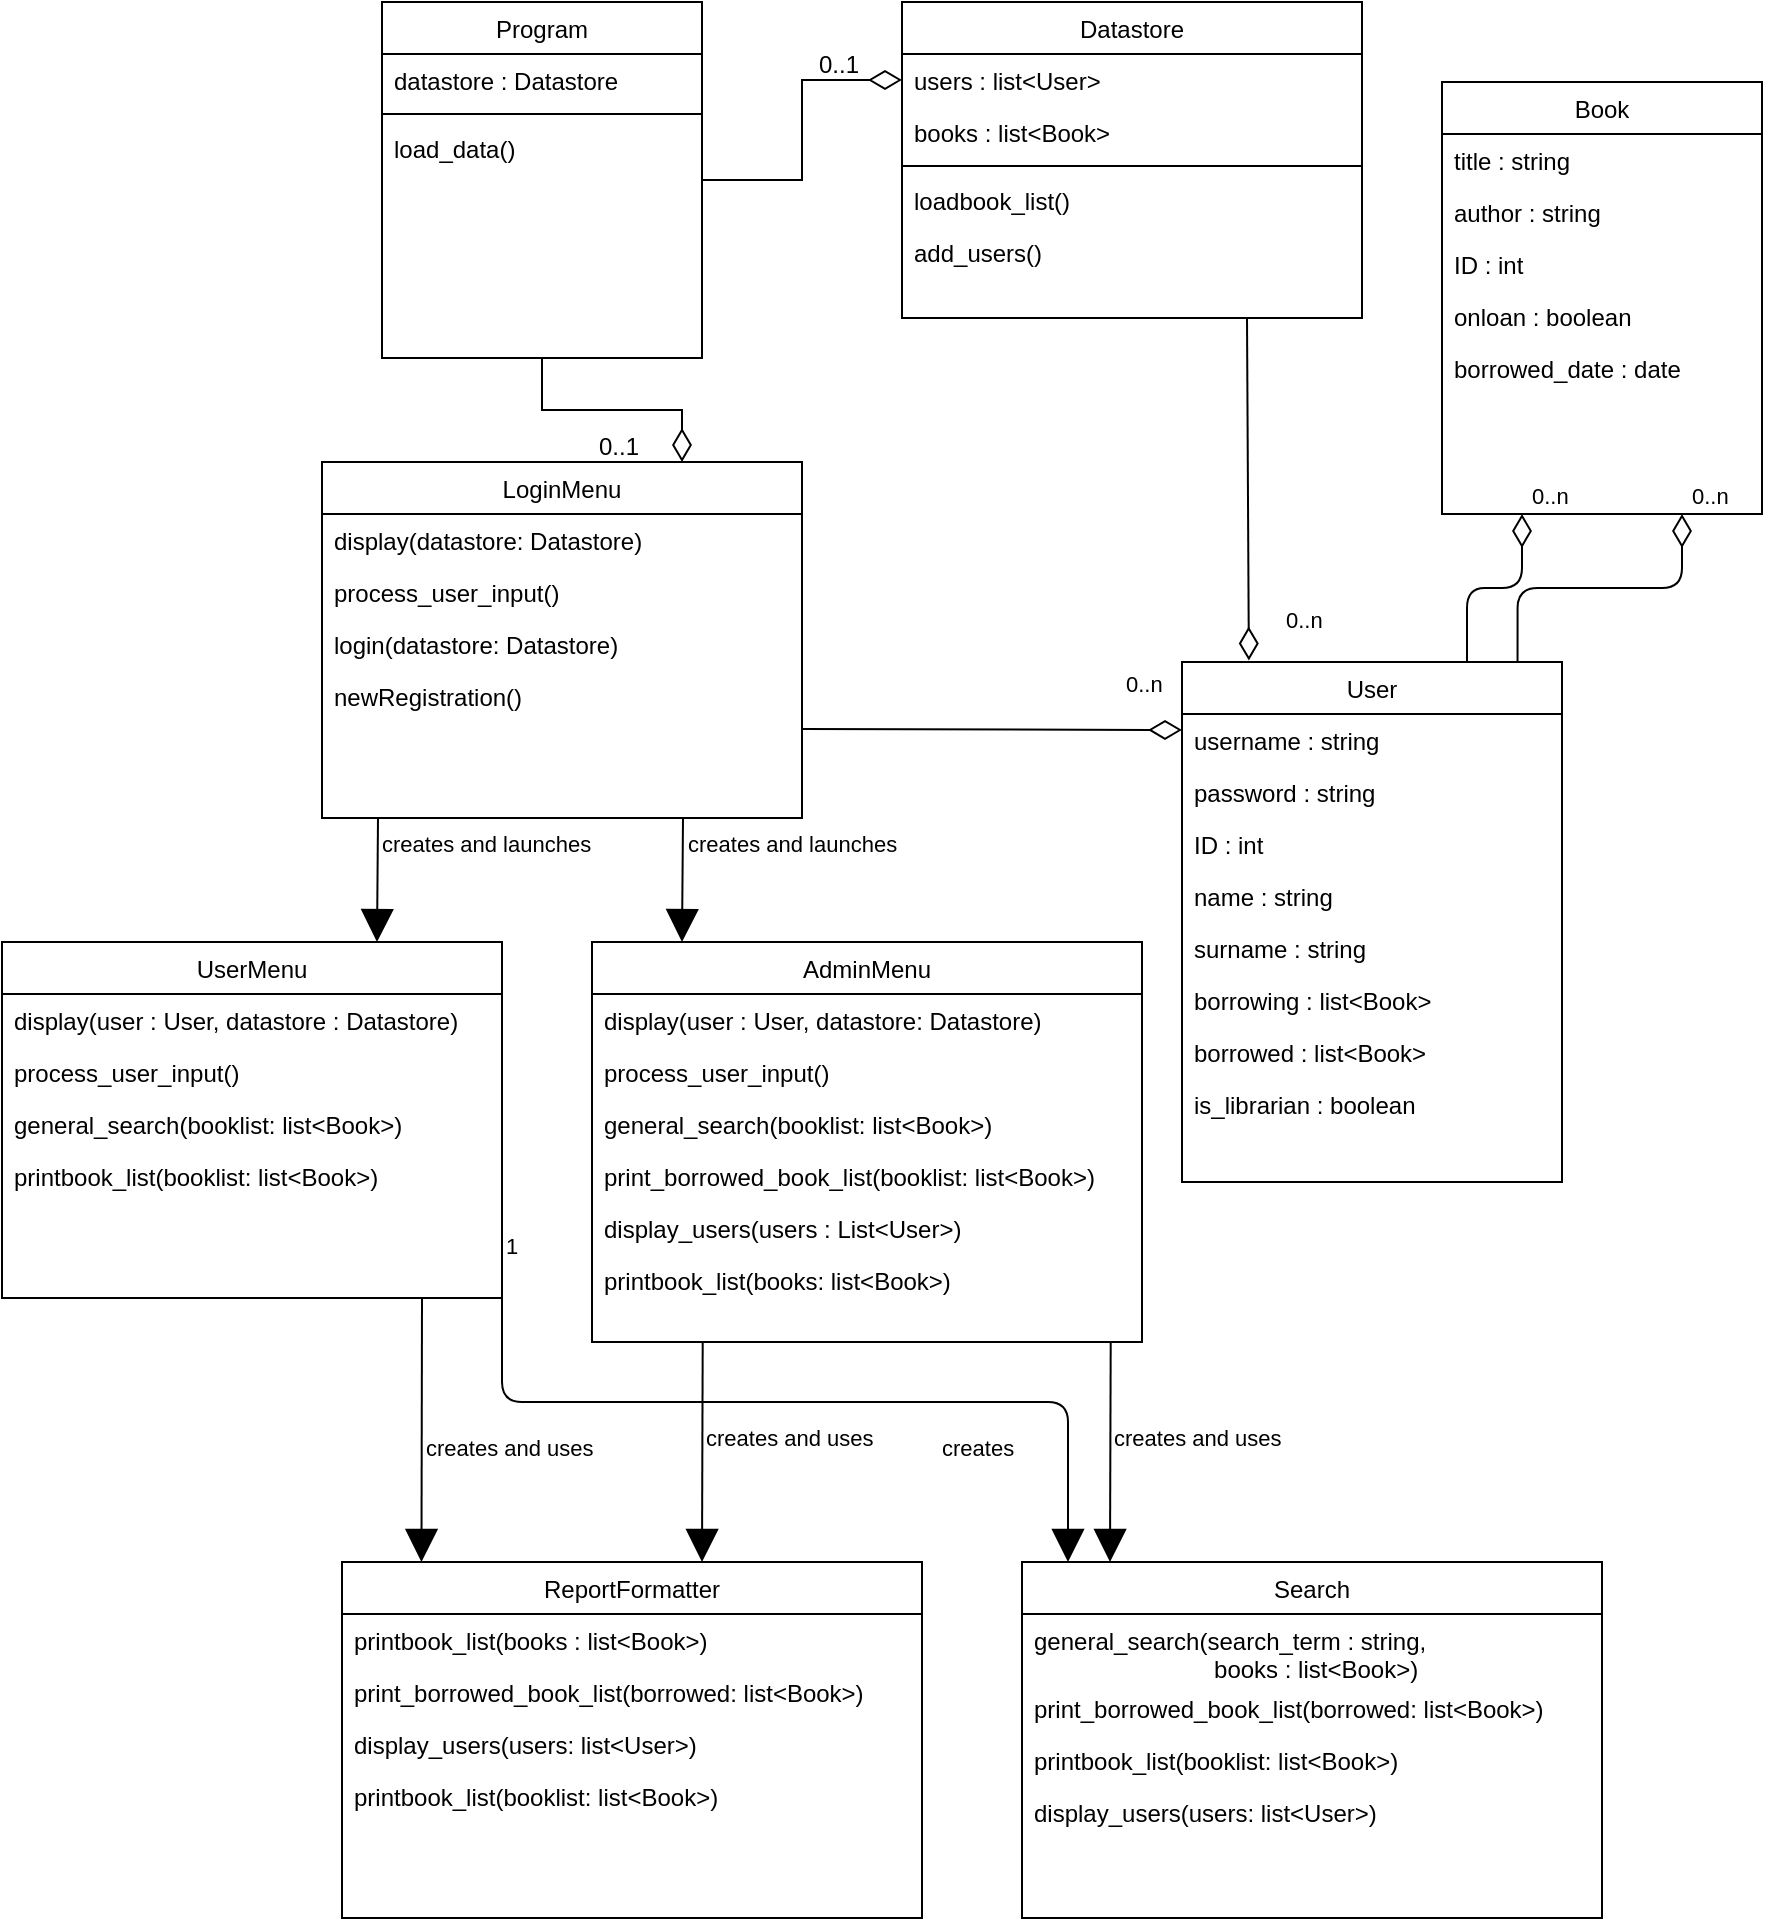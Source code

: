 <mxfile version="14.8.0" type="github">
  <diagram id="C5RBs43oDa-KdzZeNtuy" name="Page-1">
    <mxGraphModel dx="803" dy="487" grid="1" gridSize="10" guides="1" tooltips="1" connect="1" arrows="1" fold="1" page="1" pageScale="1" pageWidth="1169" pageHeight="1654" math="0" shadow="0">
      <root>
        <mxCell id="WIyWlLk6GJQsqaUBKTNV-0" />
        <mxCell id="WIyWlLk6GJQsqaUBKTNV-1" parent="WIyWlLk6GJQsqaUBKTNV-0" />
        <mxCell id="zkfFHV4jXpPFQw0GAbJ--0" value="Program" style="swimlane;fontStyle=0;align=center;verticalAlign=top;childLayout=stackLayout;horizontal=1;startSize=26;horizontalStack=0;resizeParent=1;resizeLast=0;collapsible=1;marginBottom=0;rounded=0;shadow=0;strokeWidth=1;" parent="WIyWlLk6GJQsqaUBKTNV-1" vertex="1">
          <mxGeometry x="220" y="20" width="160" height="178" as="geometry">
            <mxRectangle x="230" y="140" width="160" height="26" as="alternateBounds" />
          </mxGeometry>
        </mxCell>
        <mxCell id="zkfFHV4jXpPFQw0GAbJ--2" value="datastore : Datastore" style="text;align=left;verticalAlign=top;spacingLeft=4;spacingRight=4;overflow=hidden;rotatable=0;points=[[0,0.5],[1,0.5]];portConstraint=eastwest;rounded=0;shadow=0;html=0;" parent="zkfFHV4jXpPFQw0GAbJ--0" vertex="1">
          <mxGeometry y="26" width="160" height="26" as="geometry" />
        </mxCell>
        <mxCell id="zkfFHV4jXpPFQw0GAbJ--4" value="" style="line;html=1;strokeWidth=1;align=left;verticalAlign=middle;spacingTop=-1;spacingLeft=3;spacingRight=3;rotatable=0;labelPosition=right;points=[];portConstraint=eastwest;" parent="zkfFHV4jXpPFQw0GAbJ--0" vertex="1">
          <mxGeometry y="52" width="160" height="8" as="geometry" />
        </mxCell>
        <mxCell id="zkfFHV4jXpPFQw0GAbJ--5" value="load_data()" style="text;align=left;verticalAlign=top;spacingLeft=4;spacingRight=4;overflow=hidden;rotatable=0;points=[[0,0.5],[1,0.5]];portConstraint=eastwest;" parent="zkfFHV4jXpPFQw0GAbJ--0" vertex="1">
          <mxGeometry y="60" width="160" height="26" as="geometry" />
        </mxCell>
        <mxCell id="zkfFHV4jXpPFQw0GAbJ--6" value="User" style="swimlane;fontStyle=0;align=center;verticalAlign=top;childLayout=stackLayout;horizontal=1;startSize=26;horizontalStack=0;resizeParent=1;resizeLast=0;collapsible=1;marginBottom=0;rounded=0;shadow=0;strokeWidth=1;" parent="WIyWlLk6GJQsqaUBKTNV-1" vertex="1">
          <mxGeometry x="620" y="350" width="190" height="260" as="geometry">
            <mxRectangle x="130" y="380" width="160" height="26" as="alternateBounds" />
          </mxGeometry>
        </mxCell>
        <mxCell id="zkfFHV4jXpPFQw0GAbJ--7" value="username : string" style="text;align=left;verticalAlign=top;spacingLeft=4;spacingRight=4;overflow=hidden;rotatable=0;points=[[0,0.5],[1,0.5]];portConstraint=eastwest;" parent="zkfFHV4jXpPFQw0GAbJ--6" vertex="1">
          <mxGeometry y="26" width="190" height="26" as="geometry" />
        </mxCell>
        <mxCell id="4eJD2KPFafU_sKiDWh8K-2" value="password : string" style="text;align=left;verticalAlign=top;spacingLeft=4;spacingRight=4;overflow=hidden;rotatable=0;points=[[0,0.5],[1,0.5]];portConstraint=eastwest;rounded=0;shadow=0;html=0;" parent="zkfFHV4jXpPFQw0GAbJ--6" vertex="1">
          <mxGeometry y="52" width="190" height="26" as="geometry" />
        </mxCell>
        <mxCell id="zkfFHV4jXpPFQw0GAbJ--8" value="ID : int" style="text;align=left;verticalAlign=top;spacingLeft=4;spacingRight=4;overflow=hidden;rotatable=0;points=[[0,0.5],[1,0.5]];portConstraint=eastwest;rounded=0;shadow=0;html=0;" parent="zkfFHV4jXpPFQw0GAbJ--6" vertex="1">
          <mxGeometry y="78" width="190" height="26" as="geometry" />
        </mxCell>
        <mxCell id="4eJD2KPFafU_sKiDWh8K-1" value="name : string" style="text;align=left;verticalAlign=top;spacingLeft=4;spacingRight=4;overflow=hidden;rotatable=0;points=[[0,0.5],[1,0.5]];portConstraint=eastwest;rounded=0;shadow=0;html=0;" parent="zkfFHV4jXpPFQw0GAbJ--6" vertex="1">
          <mxGeometry y="104" width="190" height="26" as="geometry" />
        </mxCell>
        <mxCell id="4eJD2KPFafU_sKiDWh8K-3" value="surname : string" style="text;align=left;verticalAlign=top;spacingLeft=4;spacingRight=4;overflow=hidden;rotatable=0;points=[[0,0.5],[1,0.5]];portConstraint=eastwest;rounded=0;shadow=0;html=0;" parent="zkfFHV4jXpPFQw0GAbJ--6" vertex="1">
          <mxGeometry y="130" width="190" height="26" as="geometry" />
        </mxCell>
        <mxCell id="4eJD2KPFafU_sKiDWh8K-4" value="borrowing : list&lt;Book&gt;" style="text;align=left;verticalAlign=top;spacingLeft=4;spacingRight=4;overflow=hidden;rotatable=0;points=[[0,0.5],[1,0.5]];portConstraint=eastwest;rounded=0;shadow=0;html=0;" parent="zkfFHV4jXpPFQw0GAbJ--6" vertex="1">
          <mxGeometry y="156" width="190" height="26" as="geometry" />
        </mxCell>
        <mxCell id="4eJD2KPFafU_sKiDWh8K-5" value="borrowed : list&lt;Book&gt;" style="text;align=left;verticalAlign=top;spacingLeft=4;spacingRight=4;overflow=hidden;rotatable=0;points=[[0,0.5],[1,0.5]];portConstraint=eastwest;rounded=0;shadow=0;html=0;" parent="zkfFHV4jXpPFQw0GAbJ--6" vertex="1">
          <mxGeometry y="182" width="190" height="26" as="geometry" />
        </mxCell>
        <mxCell id="4eJD2KPFafU_sKiDWh8K-6" value="is_librarian : boolean" style="text;align=left;verticalAlign=top;spacingLeft=4;spacingRight=4;overflow=hidden;rotatable=0;points=[[0,0.5],[1,0.5]];portConstraint=eastwest;rounded=0;shadow=0;html=0;" parent="zkfFHV4jXpPFQw0GAbJ--6" vertex="1">
          <mxGeometry y="208" width="190" height="26" as="geometry" />
        </mxCell>
        <mxCell id="zkfFHV4jXpPFQw0GAbJ--17" value="Book" style="swimlane;fontStyle=0;align=center;verticalAlign=top;childLayout=stackLayout;horizontal=1;startSize=26;horizontalStack=0;resizeParent=1;resizeLast=0;collapsible=1;marginBottom=0;rounded=0;shadow=0;strokeWidth=1;" parent="WIyWlLk6GJQsqaUBKTNV-1" vertex="1">
          <mxGeometry x="750" y="60" width="160" height="216" as="geometry">
            <mxRectangle x="550" y="140" width="160" height="26" as="alternateBounds" />
          </mxGeometry>
        </mxCell>
        <mxCell id="zkfFHV4jXpPFQw0GAbJ--18" value="title : string" style="text;align=left;verticalAlign=top;spacingLeft=4;spacingRight=4;overflow=hidden;rotatable=0;points=[[0,0.5],[1,0.5]];portConstraint=eastwest;" parent="zkfFHV4jXpPFQw0GAbJ--17" vertex="1">
          <mxGeometry y="26" width="160" height="26" as="geometry" />
        </mxCell>
        <mxCell id="zkfFHV4jXpPFQw0GAbJ--19" value="author : string" style="text;align=left;verticalAlign=top;spacingLeft=4;spacingRight=4;overflow=hidden;rotatable=0;points=[[0,0.5],[1,0.5]];portConstraint=eastwest;rounded=0;shadow=0;html=0;" parent="zkfFHV4jXpPFQw0GAbJ--17" vertex="1">
          <mxGeometry y="52" width="160" height="26" as="geometry" />
        </mxCell>
        <mxCell id="zkfFHV4jXpPFQw0GAbJ--20" value="ID : int" style="text;align=left;verticalAlign=top;spacingLeft=4;spacingRight=4;overflow=hidden;rotatable=0;points=[[0,0.5],[1,0.5]];portConstraint=eastwest;rounded=0;shadow=0;html=0;" parent="zkfFHV4jXpPFQw0GAbJ--17" vertex="1">
          <mxGeometry y="78" width="160" height="26" as="geometry" />
        </mxCell>
        <mxCell id="zkfFHV4jXpPFQw0GAbJ--21" value="onloan : boolean" style="text;align=left;verticalAlign=top;spacingLeft=4;spacingRight=4;overflow=hidden;rotatable=0;points=[[0,0.5],[1,0.5]];portConstraint=eastwest;rounded=0;shadow=0;html=0;" parent="zkfFHV4jXpPFQw0GAbJ--17" vertex="1">
          <mxGeometry y="104" width="160" height="26" as="geometry" />
        </mxCell>
        <mxCell id="zkfFHV4jXpPFQw0GAbJ--22" value="borrowed_date : date" style="text;align=left;verticalAlign=top;spacingLeft=4;spacingRight=4;overflow=hidden;rotatable=0;points=[[0,0.5],[1,0.5]];portConstraint=eastwest;rounded=0;shadow=0;html=0;" parent="zkfFHV4jXpPFQw0GAbJ--17" vertex="1">
          <mxGeometry y="130" width="160" height="26" as="geometry" />
        </mxCell>
        <mxCell id="zkfFHV4jXpPFQw0GAbJ--26" value="" style="endArrow=diamondThin;shadow=0;strokeWidth=1;rounded=0;endFill=0;edgeStyle=elbowEdgeStyle;endSize=14;entryX=0;entryY=0.5;entryDx=0;entryDy=0;" parent="WIyWlLk6GJQsqaUBKTNV-1" source="zkfFHV4jXpPFQw0GAbJ--0" target="4eJD2KPFafU_sKiDWh8K-38" edge="1">
          <mxGeometry x="0.5" y="41" relative="1" as="geometry">
            <mxPoint x="630" y="222" as="sourcePoint" />
            <mxPoint x="430" y="90" as="targetPoint" />
            <mxPoint x="-40" y="32" as="offset" />
          </mxGeometry>
        </mxCell>
        <mxCell id="zkfFHV4jXpPFQw0GAbJ--28" value="0..1" style="resizable=0;align=right;verticalAlign=bottom;labelBackgroundColor=none;fontSize=12;" parent="zkfFHV4jXpPFQw0GAbJ--26" connectable="0" vertex="1">
          <mxGeometry x="1" relative="1" as="geometry">
            <mxPoint x="-20" y="1" as="offset" />
          </mxGeometry>
        </mxCell>
        <mxCell id="4eJD2KPFafU_sKiDWh8K-7" value="0..n" style="endArrow=none;html=1;endSize=12;startArrow=diamondThin;startSize=14;startFill=0;edgeStyle=orthogonalEdgeStyle;align=left;verticalAlign=bottom;strokeWidth=1;entryX=0.75;entryY=0;entryDx=0;entryDy=0;exitX=0.25;exitY=1;exitDx=0;exitDy=0;endFill=0;" parent="WIyWlLk6GJQsqaUBKTNV-1" source="zkfFHV4jXpPFQw0GAbJ--17" target="zkfFHV4jXpPFQw0GAbJ--6" edge="1">
          <mxGeometry x="-1" y="3" relative="1" as="geometry">
            <mxPoint x="760" y="280" as="sourcePoint" />
            <mxPoint x="500" y="270" as="targetPoint" />
          </mxGeometry>
        </mxCell>
        <mxCell id="4eJD2KPFafU_sKiDWh8K-8" value="0..n" style="endArrow=none;html=1;endSize=12;startArrow=diamondThin;startSize=14;startFill=0;edgeStyle=orthogonalEdgeStyle;align=left;verticalAlign=bottom;strokeWidth=1;entryX=0.883;entryY=0;entryDx=0;entryDy=0;endFill=0;entryPerimeter=0;exitX=0.75;exitY=1;exitDx=0;exitDy=0;" parent="WIyWlLk6GJQsqaUBKTNV-1" source="zkfFHV4jXpPFQw0GAbJ--17" target="zkfFHV4jXpPFQw0GAbJ--6" edge="1">
          <mxGeometry x="-1" y="3" relative="1" as="geometry">
            <mxPoint x="830" y="270" as="sourcePoint" />
            <mxPoint x="772.5" y="360" as="targetPoint" />
          </mxGeometry>
        </mxCell>
        <mxCell id="4eJD2KPFafU_sKiDWh8K-9" value="0..n" style="endArrow=none;html=1;endSize=12;startArrow=diamondThin;startSize=14;startFill=0;align=left;verticalAlign=bottom;strokeWidth=1;endFill=0;exitX=0.176;exitY=-0.003;exitDx=0;exitDy=0;exitPerimeter=0;entryX=0.75;entryY=1;entryDx=0;entryDy=0;" parent="WIyWlLk6GJQsqaUBKTNV-1" source="zkfFHV4jXpPFQw0GAbJ--6" target="4eJD2KPFafU_sKiDWh8K-37" edge="1">
          <mxGeometry x="-0.873" y="-17" relative="1" as="geometry">
            <mxPoint x="1000" y="430" as="sourcePoint" />
            <mxPoint x="460" y="198" as="targetPoint" />
            <mxPoint as="offset" />
          </mxGeometry>
        </mxCell>
        <mxCell id="4eJD2KPFafU_sKiDWh8K-11" value="LoginMenu" style="swimlane;fontStyle=0;align=center;verticalAlign=top;childLayout=stackLayout;horizontal=1;startSize=26;horizontalStack=0;resizeParent=1;resizeLast=0;collapsible=1;marginBottom=0;rounded=0;shadow=0;strokeWidth=1;" parent="WIyWlLk6GJQsqaUBKTNV-1" vertex="1">
          <mxGeometry x="190" y="250" width="240" height="178" as="geometry">
            <mxRectangle x="230" y="140" width="160" height="26" as="alternateBounds" />
          </mxGeometry>
        </mxCell>
        <mxCell id="4eJD2KPFafU_sKiDWh8K-16" value="display(datastore: Datastore)" style="text;align=left;verticalAlign=top;spacingLeft=4;spacingRight=4;overflow=hidden;rotatable=0;points=[[0,0.5],[1,0.5]];portConstraint=eastwest;" parent="4eJD2KPFafU_sKiDWh8K-11" vertex="1">
          <mxGeometry y="26" width="240" height="26" as="geometry" />
        </mxCell>
        <mxCell id="4eJD2KPFafU_sKiDWh8K-17" value="process_user_input()" style="text;align=left;verticalAlign=top;spacingLeft=4;spacingRight=4;overflow=hidden;rotatable=0;points=[[0,0.5],[1,0.5]];portConstraint=eastwest;" parent="4eJD2KPFafU_sKiDWh8K-11" vertex="1">
          <mxGeometry y="52" width="240" height="26" as="geometry" />
        </mxCell>
        <mxCell id="4eJD2KPFafU_sKiDWh8K-18" value="login(datastore: Datastore)" style="text;align=left;verticalAlign=top;spacingLeft=4;spacingRight=4;overflow=hidden;rotatable=0;points=[[0,0.5],[1,0.5]];portConstraint=eastwest;" parent="4eJD2KPFafU_sKiDWh8K-11" vertex="1">
          <mxGeometry y="78" width="240" height="26" as="geometry" />
        </mxCell>
        <mxCell id="4eJD2KPFafU_sKiDWh8K-19" value="newRegistration()" style="text;align=left;verticalAlign=top;spacingLeft=4;spacingRight=4;overflow=hidden;rotatable=0;points=[[0,0.5],[1,0.5]];portConstraint=eastwest;" parent="4eJD2KPFafU_sKiDWh8K-11" vertex="1">
          <mxGeometry y="104" width="240" height="26" as="geometry" />
        </mxCell>
        <mxCell id="4eJD2KPFafU_sKiDWh8K-20" value="UserMenu" style="swimlane;fontStyle=0;align=center;verticalAlign=top;childLayout=stackLayout;horizontal=1;startSize=26;horizontalStack=0;resizeParent=1;resizeLast=0;collapsible=1;marginBottom=0;rounded=0;shadow=0;strokeWidth=1;" parent="WIyWlLk6GJQsqaUBKTNV-1" vertex="1">
          <mxGeometry x="30" y="490" width="250" height="178" as="geometry">
            <mxRectangle x="230" y="140" width="160" height="26" as="alternateBounds" />
          </mxGeometry>
        </mxCell>
        <mxCell id="4eJD2KPFafU_sKiDWh8K-21" value="display(user : User, datastore : Datastore)" style="text;align=left;verticalAlign=top;spacingLeft=4;spacingRight=4;overflow=hidden;rotatable=0;points=[[0,0.5],[1,0.5]];portConstraint=eastwest;" parent="4eJD2KPFafU_sKiDWh8K-20" vertex="1">
          <mxGeometry y="26" width="250" height="26" as="geometry" />
        </mxCell>
        <mxCell id="4eJD2KPFafU_sKiDWh8K-22" value="process_user_input()" style="text;align=left;verticalAlign=top;spacingLeft=4;spacingRight=4;overflow=hidden;rotatable=0;points=[[0,0.5],[1,0.5]];portConstraint=eastwest;" parent="4eJD2KPFafU_sKiDWh8K-20" vertex="1">
          <mxGeometry y="52" width="250" height="26" as="geometry" />
        </mxCell>
        <mxCell id="4eJD2KPFafU_sKiDWh8K-23" value="general_search(booklist: list&lt;Book&gt;)" style="text;align=left;verticalAlign=top;spacingLeft=4;spacingRight=4;overflow=hidden;rotatable=0;points=[[0,0.5],[1,0.5]];portConstraint=eastwest;" parent="4eJD2KPFafU_sKiDWh8K-20" vertex="1">
          <mxGeometry y="78" width="250" height="26" as="geometry" />
        </mxCell>
        <mxCell id="4eJD2KPFafU_sKiDWh8K-24" value="printbook_list(booklist: list&lt;Book&gt;)" style="text;align=left;verticalAlign=top;spacingLeft=4;spacingRight=4;overflow=hidden;rotatable=0;points=[[0,0.5],[1,0.5]];portConstraint=eastwest;" parent="4eJD2KPFafU_sKiDWh8K-20" vertex="1">
          <mxGeometry y="104" width="250" height="26" as="geometry" />
        </mxCell>
        <mxCell id="4eJD2KPFafU_sKiDWh8K-26" value="AdminMenu" style="swimlane;fontStyle=0;align=center;verticalAlign=top;childLayout=stackLayout;horizontal=1;startSize=26;horizontalStack=0;resizeParent=1;resizeLast=0;collapsible=1;marginBottom=0;rounded=0;shadow=0;strokeWidth=1;" parent="WIyWlLk6GJQsqaUBKTNV-1" vertex="1">
          <mxGeometry x="325" y="490" width="275" height="200" as="geometry">
            <mxRectangle x="230" y="140" width="160" height="26" as="alternateBounds" />
          </mxGeometry>
        </mxCell>
        <mxCell id="4eJD2KPFafU_sKiDWh8K-27" value="display(user : User, datastore: Datastore)" style="text;align=left;verticalAlign=top;spacingLeft=4;spacingRight=4;overflow=hidden;rotatable=0;points=[[0,0.5],[1,0.5]];portConstraint=eastwest;" parent="4eJD2KPFafU_sKiDWh8K-26" vertex="1">
          <mxGeometry y="26" width="275" height="26" as="geometry" />
        </mxCell>
        <mxCell id="4eJD2KPFafU_sKiDWh8K-28" value="process_user_input()" style="text;align=left;verticalAlign=top;spacingLeft=4;spacingRight=4;overflow=hidden;rotatable=0;points=[[0,0.5],[1,0.5]];portConstraint=eastwest;" parent="4eJD2KPFafU_sKiDWh8K-26" vertex="1">
          <mxGeometry y="52" width="275" height="26" as="geometry" />
        </mxCell>
        <mxCell id="4eJD2KPFafU_sKiDWh8K-29" value="general_search(booklist: list&lt;Book&gt;)" style="text;align=left;verticalAlign=top;spacingLeft=4;spacingRight=4;overflow=hidden;rotatable=0;points=[[0,0.5],[1,0.5]];portConstraint=eastwest;" parent="4eJD2KPFafU_sKiDWh8K-26" vertex="1">
          <mxGeometry y="78" width="275" height="26" as="geometry" />
        </mxCell>
        <mxCell id="4eJD2KPFafU_sKiDWh8K-30" value="print_borrowed_book_list(booklist: list&lt;Book&gt;)" style="text;align=left;verticalAlign=top;spacingLeft=4;spacingRight=4;overflow=hidden;rotatable=0;points=[[0,0.5],[1,0.5]];portConstraint=eastwest;" parent="4eJD2KPFafU_sKiDWh8K-26" vertex="1">
          <mxGeometry y="104" width="275" height="26" as="geometry" />
        </mxCell>
        <mxCell id="4eJD2KPFafU_sKiDWh8K-31" value="display_users(users : List&lt;User&gt;)" style="text;align=left;verticalAlign=top;spacingLeft=4;spacingRight=4;overflow=hidden;rotatable=0;points=[[0,0.5],[1,0.5]];portConstraint=eastwest;" parent="4eJD2KPFafU_sKiDWh8K-26" vertex="1">
          <mxGeometry y="130" width="275" height="26" as="geometry" />
        </mxCell>
        <mxCell id="4eJD2KPFafU_sKiDWh8K-32" value="printbook_list(books: list&lt;Book&gt;)" style="text;align=left;verticalAlign=top;spacingLeft=4;spacingRight=4;overflow=hidden;rotatable=0;points=[[0,0.5],[1,0.5]];portConstraint=eastwest;" parent="4eJD2KPFafU_sKiDWh8K-26" vertex="1">
          <mxGeometry y="156" width="275" height="26" as="geometry" />
        </mxCell>
        <mxCell id="4eJD2KPFafU_sKiDWh8K-37" value="Datastore" style="swimlane;fontStyle=0;align=center;verticalAlign=top;childLayout=stackLayout;horizontal=1;startSize=26;horizontalStack=0;resizeParent=1;resizeLast=0;collapsible=1;marginBottom=0;rounded=0;shadow=0;strokeWidth=1;" parent="WIyWlLk6GJQsqaUBKTNV-1" vertex="1">
          <mxGeometry x="480" y="20" width="230" height="158" as="geometry">
            <mxRectangle x="230" y="140" width="160" height="26" as="alternateBounds" />
          </mxGeometry>
        </mxCell>
        <mxCell id="4eJD2KPFafU_sKiDWh8K-38" value="users : list&lt;User&gt;" style="text;align=left;verticalAlign=top;spacingLeft=4;spacingRight=4;overflow=hidden;rotatable=0;points=[[0,0.5],[1,0.5]];portConstraint=eastwest;" parent="4eJD2KPFafU_sKiDWh8K-37" vertex="1">
          <mxGeometry y="26" width="230" height="26" as="geometry" />
        </mxCell>
        <mxCell id="4eJD2KPFafU_sKiDWh8K-39" value="books : list&lt;Book&gt;" style="text;align=left;verticalAlign=top;spacingLeft=4;spacingRight=4;overflow=hidden;rotatable=0;points=[[0,0.5],[1,0.5]];portConstraint=eastwest;rounded=0;shadow=0;html=0;" parent="4eJD2KPFafU_sKiDWh8K-37" vertex="1">
          <mxGeometry y="52" width="230" height="26" as="geometry" />
        </mxCell>
        <mxCell id="4eJD2KPFafU_sKiDWh8K-40" value="" style="line;html=1;strokeWidth=1;align=left;verticalAlign=middle;spacingTop=-1;spacingLeft=3;spacingRight=3;rotatable=0;labelPosition=right;points=[];portConstraint=eastwest;" parent="4eJD2KPFafU_sKiDWh8K-37" vertex="1">
          <mxGeometry y="78" width="230" height="8" as="geometry" />
        </mxCell>
        <mxCell id="4eJD2KPFafU_sKiDWh8K-41" value="loadbook_list()" style="text;align=left;verticalAlign=top;spacingLeft=4;spacingRight=4;overflow=hidden;rotatable=0;points=[[0,0.5],[1,0.5]];portConstraint=eastwest;" parent="4eJD2KPFafU_sKiDWh8K-37" vertex="1">
          <mxGeometry y="86" width="230" height="26" as="geometry" />
        </mxCell>
        <mxCell id="4eJD2KPFafU_sKiDWh8K-42" value="add_users()" style="text;align=left;verticalAlign=top;spacingLeft=4;spacingRight=4;overflow=hidden;rotatable=0;points=[[0,0.5],[1,0.5]];portConstraint=eastwest;" parent="4eJD2KPFafU_sKiDWh8K-37" vertex="1">
          <mxGeometry y="112" width="230" height="26" as="geometry" />
        </mxCell>
        <mxCell id="4eJD2KPFafU_sKiDWh8K-43" value="" style="endArrow=diamondThin;shadow=0;strokeWidth=1;rounded=0;endFill=0;edgeStyle=elbowEdgeStyle;endSize=14;entryX=0.75;entryY=0;entryDx=0;entryDy=0;exitX=0.5;exitY=1;exitDx=0;exitDy=0;elbow=vertical;" parent="WIyWlLk6GJQsqaUBKTNV-1" source="zkfFHV4jXpPFQw0GAbJ--0" target="4eJD2KPFafU_sKiDWh8K-11" edge="1">
          <mxGeometry x="0.5" y="41" relative="1" as="geometry">
            <mxPoint x="350" y="220" as="sourcePoint" />
            <mxPoint x="450" y="170" as="targetPoint" />
            <mxPoint x="-40" y="32" as="offset" />
          </mxGeometry>
        </mxCell>
        <mxCell id="4eJD2KPFafU_sKiDWh8K-44" value="0..1" style="resizable=0;align=right;verticalAlign=bottom;labelBackgroundColor=none;fontSize=12;" parent="4eJD2KPFafU_sKiDWh8K-43" connectable="0" vertex="1">
          <mxGeometry x="1" relative="1" as="geometry">
            <mxPoint x="-20" y="1" as="offset" />
          </mxGeometry>
        </mxCell>
        <mxCell id="4eJD2KPFafU_sKiDWh8K-45" value="0..n" style="endArrow=none;html=1;endSize=12;startArrow=diamondThin;startSize=14;startFill=0;align=left;verticalAlign=bottom;strokeWidth=1;endFill=0;entryX=1;entryY=0.75;entryDx=0;entryDy=0;" parent="WIyWlLk6GJQsqaUBKTNV-1" target="4eJD2KPFafU_sKiDWh8K-11" edge="1">
          <mxGeometry x="-0.684" y="-14" relative="1" as="geometry">
            <mxPoint x="620" y="384" as="sourcePoint" />
            <mxPoint x="662.5" y="188" as="targetPoint" />
            <mxPoint as="offset" />
          </mxGeometry>
        </mxCell>
        <mxCell id="4eJD2KPFafU_sKiDWh8K-46" value="creates and launches" style="endArrow=block;endFill=1;html=1;align=left;verticalAlign=top;endSize=14;strokeWidth=1;entryX=0.75;entryY=0;entryDx=0;entryDy=0;" parent="WIyWlLk6GJQsqaUBKTNV-1" target="4eJD2KPFafU_sKiDWh8K-20" edge="1">
          <mxGeometry x="-1" relative="1" as="geometry">
            <mxPoint x="218" y="428" as="sourcePoint" />
            <mxPoint x="350" y="450" as="targetPoint" />
          </mxGeometry>
        </mxCell>
        <mxCell id="4eJD2KPFafU_sKiDWh8K-48" value="creates and launches" style="endArrow=block;endFill=1;html=1;align=left;verticalAlign=top;endSize=14;strokeWidth=1;entryX=0.75;entryY=0;entryDx=0;entryDy=0;" parent="WIyWlLk6GJQsqaUBKTNV-1" edge="1">
          <mxGeometry x="-1" relative="1" as="geometry">
            <mxPoint x="370.5" y="428" as="sourcePoint" />
            <mxPoint x="370" y="490" as="targetPoint" />
          </mxGeometry>
        </mxCell>
        <mxCell id="4eJD2KPFafU_sKiDWh8K-49" value="ReportFormatter" style="swimlane;fontStyle=0;align=center;verticalAlign=top;childLayout=stackLayout;horizontal=1;startSize=26;horizontalStack=0;resizeParent=1;resizeLast=0;collapsible=1;marginBottom=0;rounded=0;shadow=0;strokeWidth=1;" parent="WIyWlLk6GJQsqaUBKTNV-1" vertex="1">
          <mxGeometry x="200" y="800" width="290" height="178" as="geometry">
            <mxRectangle x="230" y="140" width="160" height="26" as="alternateBounds" />
          </mxGeometry>
        </mxCell>
        <mxCell id="4eJD2KPFafU_sKiDWh8K-50" value="printbook_list(books : list&lt;Book&gt;)" style="text;align=left;verticalAlign=top;spacingLeft=4;spacingRight=4;overflow=hidden;rotatable=0;points=[[0,0.5],[1,0.5]];portConstraint=eastwest;" parent="4eJD2KPFafU_sKiDWh8K-49" vertex="1">
          <mxGeometry y="26" width="290" height="26" as="geometry" />
        </mxCell>
        <mxCell id="4eJD2KPFafU_sKiDWh8K-51" value="print_borrowed_book_list(borrowed: list&lt;Book&gt;)" style="text;align=left;verticalAlign=top;spacingLeft=4;spacingRight=4;overflow=hidden;rotatable=0;points=[[0,0.5],[1,0.5]];portConstraint=eastwest;" parent="4eJD2KPFafU_sKiDWh8K-49" vertex="1">
          <mxGeometry y="52" width="290" height="26" as="geometry" />
        </mxCell>
        <mxCell id="4eJD2KPFafU_sKiDWh8K-52" value="display_users(users: list&lt;User&gt;)" style="text;align=left;verticalAlign=top;spacingLeft=4;spacingRight=4;overflow=hidden;rotatable=0;points=[[0,0.5],[1,0.5]];portConstraint=eastwest;" parent="4eJD2KPFafU_sKiDWh8K-49" vertex="1">
          <mxGeometry y="78" width="290" height="26" as="geometry" />
        </mxCell>
        <mxCell id="4eJD2KPFafU_sKiDWh8K-53" value="printbook_list(booklist: list&lt;Book&gt;)" style="text;align=left;verticalAlign=top;spacingLeft=4;spacingRight=4;overflow=hidden;rotatable=0;points=[[0,0.5],[1,0.5]];portConstraint=eastwest;" parent="4eJD2KPFafU_sKiDWh8K-49" vertex="1">
          <mxGeometry y="104" width="290" height="26" as="geometry" />
        </mxCell>
        <mxCell id="4eJD2KPFafU_sKiDWh8K-54" value="creates and uses" style="endArrow=block;endFill=1;html=1;align=left;verticalAlign=top;endSize=14;strokeWidth=1;entryX=0.137;entryY=0;entryDx=0;entryDy=0;entryPerimeter=0;" parent="WIyWlLk6GJQsqaUBKTNV-1" target="4eJD2KPFafU_sKiDWh8K-49" edge="1">
          <mxGeometry x="-0.061" relative="1" as="geometry">
            <mxPoint x="240" y="668" as="sourcePoint" />
            <mxPoint x="210" y="730" as="targetPoint" />
            <mxPoint as="offset" />
          </mxGeometry>
        </mxCell>
        <mxCell id="4eJD2KPFafU_sKiDWh8K-55" value="creates and uses" style="endArrow=block;endFill=1;html=1;align=left;verticalAlign=top;endSize=14;strokeWidth=1;" parent="WIyWlLk6GJQsqaUBKTNV-1" edge="1">
          <mxGeometry x="-0.359" relative="1" as="geometry">
            <mxPoint x="380.35" y="690" as="sourcePoint" />
            <mxPoint x="380" y="800" as="targetPoint" />
            <mxPoint as="offset" />
          </mxGeometry>
        </mxCell>
        <mxCell id="i75R5PjRBh_AuaBU_c6u-0" value="Search" style="swimlane;fontStyle=0;align=center;verticalAlign=top;childLayout=stackLayout;horizontal=1;startSize=26;horizontalStack=0;resizeParent=1;resizeLast=0;collapsible=1;marginBottom=0;rounded=0;shadow=0;strokeWidth=1;" vertex="1" parent="WIyWlLk6GJQsqaUBKTNV-1">
          <mxGeometry x="540" y="800" width="290" height="178" as="geometry">
            <mxRectangle x="230" y="140" width="160" height="26" as="alternateBounds" />
          </mxGeometry>
        </mxCell>
        <mxCell id="i75R5PjRBh_AuaBU_c6u-1" value="general_search(search_term : string, &#xa;                           books : list&lt;Book&gt;)" style="text;align=left;verticalAlign=top;spacingLeft=4;spacingRight=4;overflow=hidden;rotatable=0;points=[[0,0.5],[1,0.5]];portConstraint=eastwest;" vertex="1" parent="i75R5PjRBh_AuaBU_c6u-0">
          <mxGeometry y="26" width="290" height="34" as="geometry" />
        </mxCell>
        <mxCell id="i75R5PjRBh_AuaBU_c6u-2" value="print_borrowed_book_list(borrowed: list&lt;Book&gt;)" style="text;align=left;verticalAlign=top;spacingLeft=4;spacingRight=4;overflow=hidden;rotatable=0;points=[[0,0.5],[1,0.5]];portConstraint=eastwest;" vertex="1" parent="i75R5PjRBh_AuaBU_c6u-0">
          <mxGeometry y="60" width="290" height="26" as="geometry" />
        </mxCell>
        <mxCell id="i75R5PjRBh_AuaBU_c6u-4" value="printbook_list(booklist: list&lt;Book&gt;)" style="text;align=left;verticalAlign=top;spacingLeft=4;spacingRight=4;overflow=hidden;rotatable=0;points=[[0,0.5],[1,0.5]];portConstraint=eastwest;" vertex="1" parent="i75R5PjRBh_AuaBU_c6u-0">
          <mxGeometry y="86" width="290" height="26" as="geometry" />
        </mxCell>
        <mxCell id="i75R5PjRBh_AuaBU_c6u-3" value="display_users(users: list&lt;User&gt;)" style="text;align=left;verticalAlign=top;spacingLeft=4;spacingRight=4;overflow=hidden;rotatable=0;points=[[0,0.5],[1,0.5]];portConstraint=eastwest;" vertex="1" parent="i75R5PjRBh_AuaBU_c6u-0">
          <mxGeometry y="112" width="290" height="26" as="geometry" />
        </mxCell>
        <mxCell id="i75R5PjRBh_AuaBU_c6u-5" value="creates" style="endArrow=block;endFill=1;html=1;edgeStyle=orthogonalEdgeStyle;align=left;verticalAlign=top;endSize=14;strokeWidth=1;" edge="1" parent="WIyWlLk6GJQsqaUBKTNV-1">
          <mxGeometry x="0.327" y="-10" relative="1" as="geometry">
            <mxPoint x="280" y="650" as="sourcePoint" />
            <mxPoint x="563" y="800" as="targetPoint" />
            <Array as="points">
              <mxPoint x="280" y="720" />
              <mxPoint x="563" y="720" />
            </Array>
            <mxPoint as="offset" />
          </mxGeometry>
        </mxCell>
        <mxCell id="i75R5PjRBh_AuaBU_c6u-6" value="1" style="edgeLabel;resizable=0;html=1;align=left;verticalAlign=bottom;" connectable="0" vertex="1" parent="i75R5PjRBh_AuaBU_c6u-5">
          <mxGeometry x="-1" relative="1" as="geometry" />
        </mxCell>
        <mxCell id="i75R5PjRBh_AuaBU_c6u-7" value="creates and uses" style="endArrow=block;endFill=1;html=1;align=left;verticalAlign=top;endSize=14;strokeWidth=1;" edge="1" parent="WIyWlLk6GJQsqaUBKTNV-1">
          <mxGeometry x="-0.359" relative="1" as="geometry">
            <mxPoint x="584.35" y="690" as="sourcePoint" />
            <mxPoint x="584" y="800" as="targetPoint" />
            <mxPoint as="offset" />
          </mxGeometry>
        </mxCell>
      </root>
    </mxGraphModel>
  </diagram>
</mxfile>
